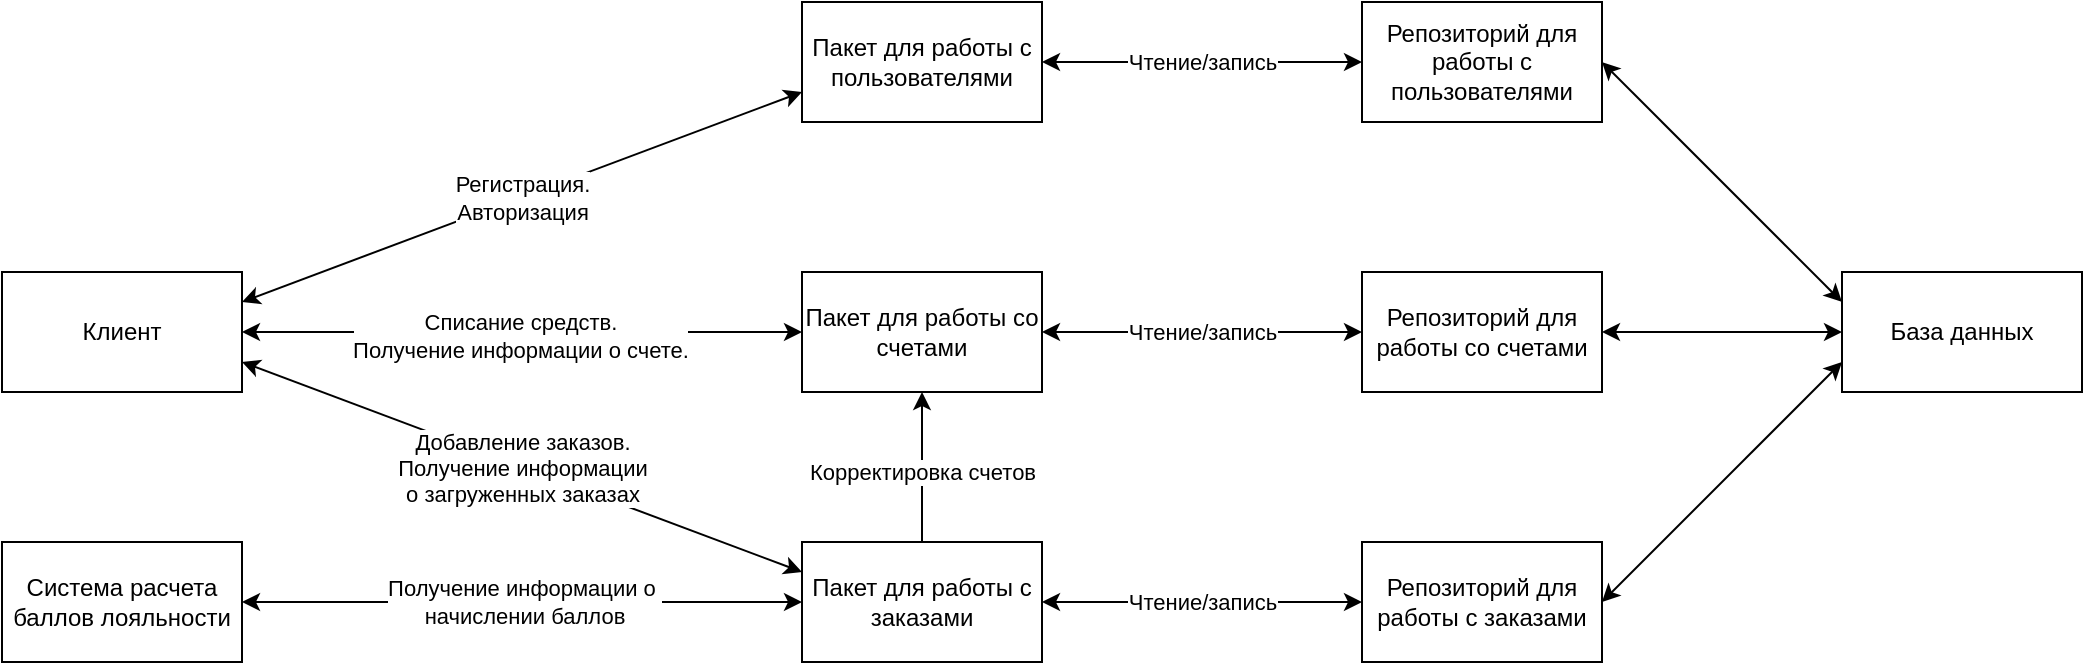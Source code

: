 <mxfile version="24.2.5" type="device" pages="4">
  <diagram name="HLD" id="5kpjo_Z7_K0m9vNXZt_D">
    <mxGraphModel dx="2212" dy="1158" grid="1" gridSize="10" guides="1" tooltips="1" connect="1" arrows="1" fold="1" page="1" pageScale="1" pageWidth="827" pageHeight="1169" math="0" shadow="0">
      <root>
        <mxCell id="0" />
        <mxCell id="1" parent="0" />
        <mxCell id="c5w1hrdfFnoGAQL0NW-V-34" value="Пакет для работы с пользователями" style="rounded=0;whiteSpace=wrap;html=1;" parent="1" vertex="1">
          <mxGeometry x="320" y="180" width="120" height="60" as="geometry" />
        </mxCell>
        <mxCell id="c5w1hrdfFnoGAQL0NW-V-35" value="" style="edgeStyle=orthogonalEdgeStyle;rounded=0;orthogonalLoop=1;jettySize=auto;html=1;" parent="1" source="c5w1hrdfFnoGAQL0NW-V-37" target="c5w1hrdfFnoGAQL0NW-V-38" edge="1">
          <mxGeometry relative="1" as="geometry" />
        </mxCell>
        <mxCell id="c5w1hrdfFnoGAQL0NW-V-36" value="Корректировка счетов" style="edgeLabel;html=1;align=center;verticalAlign=middle;resizable=0;points=[];" parent="c5w1hrdfFnoGAQL0NW-V-35" vertex="1" connectable="0">
          <mxGeometry x="-0.217" y="1" relative="1" as="geometry">
            <mxPoint x="1" y="-6" as="offset" />
          </mxGeometry>
        </mxCell>
        <mxCell id="c5w1hrdfFnoGAQL0NW-V-37" value="Пакет для работы с заказами" style="rounded=0;whiteSpace=wrap;html=1;" parent="1" vertex="1">
          <mxGeometry x="320" y="450" width="120" height="60" as="geometry" />
        </mxCell>
        <mxCell id="c5w1hrdfFnoGAQL0NW-V-38" value="Пакет для работы со счетами" style="rounded=0;whiteSpace=wrap;html=1;" parent="1" vertex="1">
          <mxGeometry x="320" y="315" width="120" height="60" as="geometry" />
        </mxCell>
        <mxCell id="c5w1hrdfFnoGAQL0NW-V-40" value="" style="endArrow=classic;html=1;rounded=0;entryX=0;entryY=0.75;entryDx=0;entryDy=0;startArrow=classic;startFill=1;exitX=1;exitY=0.25;exitDx=0;exitDy=0;" parent="1" source="8FXhF80k5gMGWnekRL3W-5" target="c5w1hrdfFnoGAQL0NW-V-34" edge="1">
          <mxGeometry relative="1" as="geometry">
            <mxPoint x="40" y="338.136" as="sourcePoint" />
            <mxPoint x="680" y="255" as="targetPoint" />
          </mxGeometry>
        </mxCell>
        <mxCell id="c5w1hrdfFnoGAQL0NW-V-41" value="Регистрация.&lt;br&gt;Авторизация" style="edgeLabel;resizable=0;html=1;;align=center;verticalAlign=middle;" parent="c5w1hrdfFnoGAQL0NW-V-40" connectable="0" vertex="1">
          <mxGeometry relative="1" as="geometry" />
        </mxCell>
        <mxCell id="c5w1hrdfFnoGAQL0NW-V-42" value="" style="endArrow=classic;html=1;rounded=0;entryX=0;entryY=0.25;entryDx=0;entryDy=0;startArrow=classic;startFill=1;exitX=1;exitY=0.75;exitDx=0;exitDy=0;" parent="1" source="8FXhF80k5gMGWnekRL3W-5" target="c5w1hrdfFnoGAQL0NW-V-37" edge="1">
          <mxGeometry relative="1" as="geometry">
            <mxPoint x="40" y="351.864" as="sourcePoint" />
            <mxPoint x="570" y="255" as="targetPoint" />
          </mxGeometry>
        </mxCell>
        <mxCell id="c5w1hrdfFnoGAQL0NW-V-43" value="Добавление заказов.&lt;div&gt;Получение информации &lt;br&gt;о загруженных заказах&lt;/div&gt;" style="edgeLabel;resizable=0;html=1;;align=center;verticalAlign=middle;" parent="c5w1hrdfFnoGAQL0NW-V-42" connectable="0" vertex="1">
          <mxGeometry relative="1" as="geometry" />
        </mxCell>
        <mxCell id="c5w1hrdfFnoGAQL0NW-V-44" value="" style="endArrow=classic;html=1;rounded=0;entryX=0;entryY=0.5;entryDx=0;entryDy=0;startArrow=classic;startFill=1;exitX=1;exitY=0.5;exitDx=0;exitDy=0;" parent="1" source="8FXhF80k5gMGWnekRL3W-5" target="c5w1hrdfFnoGAQL0NW-V-38" edge="1">
          <mxGeometry relative="1" as="geometry">
            <mxPoint x="40" y="345" as="sourcePoint" />
            <mxPoint x="510" y="255" as="targetPoint" />
          </mxGeometry>
        </mxCell>
        <mxCell id="c5w1hrdfFnoGAQL0NW-V-45" value="Label" style="edgeLabel;resizable=0;html=1;;align=center;verticalAlign=middle;" parent="c5w1hrdfFnoGAQL0NW-V-44" connectable="0" vertex="1">
          <mxGeometry relative="1" as="geometry" />
        </mxCell>
        <mxCell id="c5w1hrdfFnoGAQL0NW-V-46" value="Списание средств.&lt;div&gt;Получение информации о счете.&lt;/div&gt;" style="edgeLabel;html=1;align=center;verticalAlign=middle;resizable=0;points=[];" parent="c5w1hrdfFnoGAQL0NW-V-44" vertex="1" connectable="0">
          <mxGeometry x="-0.009" y="-2" relative="1" as="geometry">
            <mxPoint as="offset" />
          </mxGeometry>
        </mxCell>
        <mxCell id="c5w1hrdfFnoGAQL0NW-V-47" value="Репозиторий для работы с пользователями" style="rounded=0;whiteSpace=wrap;html=1;" parent="1" vertex="1">
          <mxGeometry x="600" y="180" width="120" height="60" as="geometry" />
        </mxCell>
        <mxCell id="c5w1hrdfFnoGAQL0NW-V-48" value="Репозиторий для работы с заказами" style="rounded=0;whiteSpace=wrap;html=1;" parent="1" vertex="1">
          <mxGeometry x="600" y="450" width="120" height="60" as="geometry" />
        </mxCell>
        <mxCell id="c5w1hrdfFnoGAQL0NW-V-49" value="Репозиторий для работы со счетами" style="rounded=0;whiteSpace=wrap;html=1;" parent="1" vertex="1">
          <mxGeometry x="600" y="315" width="120" height="60" as="geometry" />
        </mxCell>
        <mxCell id="c5w1hrdfFnoGAQL0NW-V-50" value="База данных" style="rounded=0;whiteSpace=wrap;html=1;" parent="1" vertex="1">
          <mxGeometry x="840" y="315" width="120" height="60" as="geometry" />
        </mxCell>
        <mxCell id="c5w1hrdfFnoGAQL0NW-V-51" value="" style="endArrow=classic;html=1;rounded=0;entryX=0;entryY=0.25;entryDx=0;entryDy=0;exitX=1;exitY=0.5;exitDx=0;exitDy=0;startArrow=classic;startFill=1;" parent="1" source="c5w1hrdfFnoGAQL0NW-V-47" target="c5w1hrdfFnoGAQL0NW-V-50" edge="1">
          <mxGeometry width="50" height="50" relative="1" as="geometry">
            <mxPoint x="530" y="285" as="sourcePoint" />
            <mxPoint x="580" y="235" as="targetPoint" />
          </mxGeometry>
        </mxCell>
        <mxCell id="c5w1hrdfFnoGAQL0NW-V-52" value="" style="endArrow=classic;html=1;rounded=0;exitX=1;exitY=0.5;exitDx=0;exitDy=0;entryX=0;entryY=0.75;entryDx=0;entryDy=0;startArrow=classic;startFill=1;" parent="1" source="c5w1hrdfFnoGAQL0NW-V-48" target="c5w1hrdfFnoGAQL0NW-V-50" edge="1">
          <mxGeometry width="50" height="50" relative="1" as="geometry">
            <mxPoint x="530" y="285" as="sourcePoint" />
            <mxPoint x="580" y="235" as="targetPoint" />
          </mxGeometry>
        </mxCell>
        <mxCell id="c5w1hrdfFnoGAQL0NW-V-53" value="" style="endArrow=classic;startArrow=classic;html=1;rounded=0;exitX=1;exitY=0.5;exitDx=0;exitDy=0;entryX=0;entryY=0.5;entryDx=0;entryDy=0;" parent="1" source="c5w1hrdfFnoGAQL0NW-V-49" target="c5w1hrdfFnoGAQL0NW-V-50" edge="1">
          <mxGeometry width="50" height="50" relative="1" as="geometry">
            <mxPoint x="530" y="285" as="sourcePoint" />
            <mxPoint x="580" y="235" as="targetPoint" />
          </mxGeometry>
        </mxCell>
        <mxCell id="c5w1hrdfFnoGAQL0NW-V-54" value="" style="endArrow=classic;startArrow=classic;html=1;rounded=0;exitX=1;exitY=0.5;exitDx=0;exitDy=0;" parent="1" source="c5w1hrdfFnoGAQL0NW-V-34" target="c5w1hrdfFnoGAQL0NW-V-47" edge="1">
          <mxGeometry width="50" height="50" relative="1" as="geometry">
            <mxPoint x="620" y="285" as="sourcePoint" />
            <mxPoint x="670" y="235" as="targetPoint" />
          </mxGeometry>
        </mxCell>
        <mxCell id="c5w1hrdfFnoGAQL0NW-V-55" value="Чтение/запись" style="edgeLabel;html=1;align=center;verticalAlign=middle;resizable=0;points=[];" parent="c5w1hrdfFnoGAQL0NW-V-54" vertex="1" connectable="0">
          <mxGeometry x="-0.353" y="1" relative="1" as="geometry">
            <mxPoint x="28" y="1" as="offset" />
          </mxGeometry>
        </mxCell>
        <mxCell id="c5w1hrdfFnoGAQL0NW-V-56" value="Система расчета баллов лояльности" style="rounded=0;whiteSpace=wrap;html=1;" parent="1" vertex="1">
          <mxGeometry x="-80" y="450" width="120" height="60" as="geometry" />
        </mxCell>
        <mxCell id="c5w1hrdfFnoGAQL0NW-V-57" value="" style="endArrow=classic;startArrow=classic;html=1;rounded=0;entryX=0;entryY=0.5;entryDx=0;entryDy=0;exitX=1;exitY=0.5;exitDx=0;exitDy=0;" parent="1" source="c5w1hrdfFnoGAQL0NW-V-56" target="c5w1hrdfFnoGAQL0NW-V-37" edge="1">
          <mxGeometry width="50" height="50" relative="1" as="geometry">
            <mxPoint x="380" y="615" as="sourcePoint" />
            <mxPoint x="430" y="565" as="targetPoint" />
          </mxGeometry>
        </mxCell>
        <mxCell id="c5w1hrdfFnoGAQL0NW-V-58" value="Получение информации о&amp;nbsp;&lt;div&gt;начислении баллов&lt;/div&gt;" style="edgeLabel;html=1;align=center;verticalAlign=middle;resizable=0;points=[];" parent="c5w1hrdfFnoGAQL0NW-V-57" vertex="1" connectable="0">
          <mxGeometry x="-0.189" y="-2" relative="1" as="geometry">
            <mxPoint x="27" y="-2" as="offset" />
          </mxGeometry>
        </mxCell>
        <mxCell id="c5w1hrdfFnoGAQL0NW-V-59" value="" style="endArrow=classic;startArrow=classic;html=1;rounded=0;exitX=1;exitY=0.5;exitDx=0;exitDy=0;entryX=0;entryY=0.5;entryDx=0;entryDy=0;" parent="1" source="c5w1hrdfFnoGAQL0NW-V-37" target="c5w1hrdfFnoGAQL0NW-V-48" edge="1">
          <mxGeometry width="50" height="50" relative="1" as="geometry">
            <mxPoint x="620" y="285" as="sourcePoint" />
            <mxPoint x="670" y="235" as="targetPoint" />
          </mxGeometry>
        </mxCell>
        <mxCell id="c5w1hrdfFnoGAQL0NW-V-60" value="Чтение/запись" style="edgeLabel;html=1;align=center;verticalAlign=middle;resizable=0;points=[];" parent="c5w1hrdfFnoGAQL0NW-V-59" vertex="1" connectable="0">
          <mxGeometry x="-0.061" y="-2" relative="1" as="geometry">
            <mxPoint x="5" y="-2" as="offset" />
          </mxGeometry>
        </mxCell>
        <mxCell id="c5w1hrdfFnoGAQL0NW-V-61" value="" style="endArrow=classic;startArrow=classic;html=1;rounded=0;exitX=1;exitY=0.5;exitDx=0;exitDy=0;entryX=0;entryY=0.5;entryDx=0;entryDy=0;" parent="1" source="c5w1hrdfFnoGAQL0NW-V-38" target="c5w1hrdfFnoGAQL0NW-V-49" edge="1">
          <mxGeometry width="50" height="50" relative="1" as="geometry">
            <mxPoint x="440" y="415" as="sourcePoint" />
            <mxPoint x="770" y="415" as="targetPoint" />
          </mxGeometry>
        </mxCell>
        <mxCell id="c5w1hrdfFnoGAQL0NW-V-62" value="Чтение/запись" style="edgeLabel;html=1;align=center;verticalAlign=middle;resizable=0;points=[];" parent="c5w1hrdfFnoGAQL0NW-V-61" vertex="1" connectable="0">
          <mxGeometry x="-0.061" y="-2" relative="1" as="geometry">
            <mxPoint x="5" y="-2" as="offset" />
          </mxGeometry>
        </mxCell>
        <mxCell id="8FXhF80k5gMGWnekRL3W-5" value="Клиент" style="rounded=0;whiteSpace=wrap;html=1;" parent="1" vertex="1">
          <mxGeometry x="-80" y="315" width="120" height="60" as="geometry" />
        </mxCell>
      </root>
    </mxGraphModel>
  </diagram>
  <diagram id="sUCraz5n4MMhxf4AU45t" name="DS-1">
    <mxGraphModel dx="1979" dy="1654" grid="1" gridSize="10" guides="1" tooltips="1" connect="1" arrows="1" fold="1" page="1" pageScale="1" pageWidth="827" pageHeight="1169" math="0" shadow="0">
      <root>
        <mxCell id="0" />
        <mxCell id="1" parent="0" />
        <mxCell id="OTe7wDNZ65zerIq9PZbc-1" value="Взаимодействие с системой расчета боллов" style="shape=umlFrame;whiteSpace=wrap;html=1;pointerEvents=0;width=440;height=30;" vertex="1" parent="1">
          <mxGeometry x="10" y="40" width="910" height="1070" as="geometry" />
        </mxCell>
        <mxCell id="OTe7wDNZ65zerIq9PZbc-2" value="Система расчета баллов" style="shape=umlLifeline;perimeter=lifelinePerimeter;whiteSpace=wrap;html=1;container=1;dropTarget=0;collapsible=0;recursiveResize=0;outlineConnect=0;portConstraint=eastwest;newEdgeStyle={&quot;curved&quot;:0,&quot;rounded&quot;:0};" vertex="1" parent="1">
          <mxGeometry x="760" y="90" width="120" height="1000" as="geometry" />
        </mxCell>
        <mxCell id="OTe7wDNZ65zerIq9PZbc-3" value="" style="html=1;points=[[0,0,0,0,5],[0,1,0,0,-5],[1,0,0,0,5],[1,1,0,0,-5]];perimeter=orthogonalPerimeter;outlineConnect=0;targetShapes=umlLifeline;portConstraint=eastwest;newEdgeStyle={&quot;curved&quot;:0,&quot;rounded&quot;:0};" vertex="1" parent="OTe7wDNZ65zerIq9PZbc-2">
          <mxGeometry x="55" y="300" width="10" height="40" as="geometry" />
        </mxCell>
        <mxCell id="OTe7wDNZ65zerIq9PZbc-4" value="Очередь заданий на обработку заказов" style="shape=umlLifeline;perimeter=lifelinePerimeter;whiteSpace=wrap;html=1;container=1;dropTarget=0;collapsible=0;recursiveResize=0;outlineConnect=0;portConstraint=eastwest;newEdgeStyle={&quot;curved&quot;:0,&quot;rounded&quot;:0};" vertex="1" parent="1">
          <mxGeometry x="320" y="90" width="200" height="1000" as="geometry" />
        </mxCell>
        <mxCell id="OTe7wDNZ65zerIq9PZbc-5" value="" style="html=1;points=[[0,0,0,0,5],[0,1,0,0,-5],[1,0,0,0,5],[1,1,0,0,-5]];perimeter=orthogonalPerimeter;outlineConnect=0;targetShapes=umlLifeline;portConstraint=eastwest;newEdgeStyle={&quot;curved&quot;:0,&quot;rounded&quot;:0};" vertex="1" parent="OTe7wDNZ65zerIq9PZbc-4">
          <mxGeometry x="95" y="114" width="10" height="36" as="geometry" />
        </mxCell>
        <mxCell id="OTe7wDNZ65zerIq9PZbc-6" value="" style="html=1;points=[[0,0,0,0,5],[0,1,0,0,-5],[1,0,0,0,5],[1,1,0,0,-5]];perimeter=orthogonalPerimeter;outlineConnect=0;targetShapes=umlLifeline;portConstraint=eastwest;newEdgeStyle={&quot;curved&quot;:0,&quot;rounded&quot;:0};" vertex="1" parent="OTe7wDNZ65zerIq9PZbc-4">
          <mxGeometry x="95" y="240" width="10" height="40" as="geometry" />
        </mxCell>
        <mxCell id="OTe7wDNZ65zerIq9PZbc-7" value="" style="html=1;points=[[0,0,0,0,5],[0,1,0,0,-5],[1,0,0,0,5],[1,1,0,0,-5]];perimeter=orthogonalPerimeter;outlineConnect=0;targetShapes=umlLifeline;portConstraint=eastwest;newEdgeStyle={&quot;curved&quot;:0,&quot;rounded&quot;:0};" vertex="1" parent="OTe7wDNZ65zerIq9PZbc-4">
          <mxGeometry x="95" y="860" width="10" height="40" as="geometry" />
        </mxCell>
        <mxCell id="OTe7wDNZ65zerIq9PZbc-8" value="Система лояльности" style="shape=umlLifeline;perimeter=lifelinePerimeter;whiteSpace=wrap;html=1;container=1;dropTarget=0;collapsible=0;recursiveResize=0;outlineConnect=0;portConstraint=eastwest;newEdgeStyle={&quot;curved&quot;:0,&quot;rounded&quot;:0};" vertex="1" parent="1">
          <mxGeometry x="110" y="90" width="100" height="1000" as="geometry" />
        </mxCell>
        <mxCell id="OTe7wDNZ65zerIq9PZbc-9" value="" style="html=1;points=[[0,0,0,0,5],[0,1,0,0,-5],[1,0,0,0,5],[1,1,0,0,-5]];perimeter=orthogonalPerimeter;outlineConnect=0;targetShapes=umlLifeline;portConstraint=eastwest;newEdgeStyle={&quot;curved&quot;:0,&quot;rounded&quot;:0};" vertex="1" parent="OTe7wDNZ65zerIq9PZbc-8">
          <mxGeometry x="45" y="90" width="10" height="90" as="geometry" />
        </mxCell>
        <mxCell id="OTe7wDNZ65zerIq9PZbc-10" value="Регистрация&lt;div&gt;заказа&lt;/div&gt;" style="html=1;verticalAlign=bottom;endArrow=block;curved=0;rounded=0;entryX=0;entryY=0;entryDx=0;entryDy=5;" edge="1" parent="OTe7wDNZ65zerIq9PZbc-8" target="OTe7wDNZ65zerIq9PZbc-9">
          <mxGeometry relative="1" as="geometry">
            <mxPoint x="-70" y="95" as="sourcePoint" />
          </mxGeometry>
        </mxCell>
        <mxCell id="OTe7wDNZ65zerIq9PZbc-11" value="" style="html=1;verticalAlign=bottom;endArrow=open;dashed=1;endSize=8;curved=0;rounded=0;exitX=0;exitY=1;exitDx=0;exitDy=-5;" edge="1" parent="OTe7wDNZ65zerIq9PZbc-8" source="OTe7wDNZ65zerIq9PZbc-9">
          <mxGeometry relative="1" as="geometry">
            <mxPoint x="-70" y="175" as="targetPoint" />
          </mxGeometry>
        </mxCell>
        <mxCell id="OTe7wDNZ65zerIq9PZbc-12" value="" style="html=1;points=[[0,0,0,0,5],[0,1,0,0,-5],[1,0,0,0,5],[1,1,0,0,-5]];perimeter=orthogonalPerimeter;outlineConnect=0;targetShapes=umlLifeline;portConstraint=eastwest;newEdgeStyle={&quot;curved&quot;:0,&quot;rounded&quot;:0};" vertex="1" parent="OTe7wDNZ65zerIq9PZbc-8">
          <mxGeometry x="45" y="730" width="10" height="40" as="geometry" />
        </mxCell>
        <mxCell id="OTe7wDNZ65zerIq9PZbc-13" value="Обработчик заданий на обработку заказов" style="shape=umlLifeline;perimeter=lifelinePerimeter;whiteSpace=wrap;html=1;container=1;dropTarget=0;collapsible=0;recursiveResize=0;outlineConnect=0;portConstraint=eastwest;newEdgeStyle={&quot;curved&quot;:0,&quot;rounded&quot;:0};" vertex="1" parent="1">
          <mxGeometry x="560" y="90" width="160" height="1000" as="geometry" />
        </mxCell>
        <mxCell id="OTe7wDNZ65zerIq9PZbc-14" value="" style="html=1;points=[[0,0,0,0,5],[0,1,0,0,-5],[1,0,0,0,5],[1,1,0,0,-5]];perimeter=orthogonalPerimeter;outlineConnect=0;targetShapes=umlLifeline;portConstraint=eastwest;newEdgeStyle={&quot;curved&quot;:0,&quot;rounded&quot;:0};" vertex="1" parent="OTe7wDNZ65zerIq9PZbc-13">
          <mxGeometry x="75" y="159" width="10" height="801" as="geometry" />
        </mxCell>
        <mxCell id="OTe7wDNZ65zerIq9PZbc-15" value="Формирование задания&amp;nbsp;&lt;div&gt;на обработку заказа&lt;/div&gt;" style="html=1;verticalAlign=bottom;endArrow=block;curved=0;rounded=0;entryX=0;entryY=0;entryDx=0;entryDy=5;" edge="1" parent="1" source="OTe7wDNZ65zerIq9PZbc-9" target="OTe7wDNZ65zerIq9PZbc-5">
          <mxGeometry relative="1" as="geometry">
            <mxPoint x="345" y="245" as="sourcePoint" />
          </mxGeometry>
        </mxCell>
        <mxCell id="OTe7wDNZ65zerIq9PZbc-16" value="" style="html=1;verticalAlign=bottom;endArrow=open;dashed=1;endSize=8;curved=0;rounded=0;exitX=0;exitY=1;exitDx=0;exitDy=-5;" edge="1" parent="1" source="OTe7wDNZ65zerIq9PZbc-5" target="OTe7wDNZ65zerIq9PZbc-9">
          <mxGeometry relative="1" as="geometry">
            <mxPoint x="345" y="315" as="targetPoint" />
          </mxGeometry>
        </mxCell>
        <mxCell id="OTe7wDNZ65zerIq9PZbc-17" value="Запрос задания" style="html=1;verticalAlign=bottom;endArrow=block;curved=0;rounded=0;entryX=1;entryY=0;entryDx=0;entryDy=5;" edge="1" parent="1" source="OTe7wDNZ65zerIq9PZbc-14" target="OTe7wDNZ65zerIq9PZbc-6">
          <mxGeometry relative="1" as="geometry">
            <mxPoint x="640" y="325" as="sourcePoint" />
          </mxGeometry>
        </mxCell>
        <mxCell id="OTe7wDNZ65zerIq9PZbc-18" value="Задание" style="html=1;verticalAlign=bottom;endArrow=open;dashed=1;endSize=8;curved=0;rounded=0;exitX=1;exitY=1;exitDx=0;exitDy=-5;" edge="1" parent="1" source="OTe7wDNZ65zerIq9PZbc-6" target="OTe7wDNZ65zerIq9PZbc-14">
          <mxGeometry relative="1" as="geometry">
            <mxPoint x="495" y="395" as="targetPoint" />
          </mxGeometry>
        </mxCell>
        <mxCell id="OTe7wDNZ65zerIq9PZbc-19" value="Запрос информации&lt;br&gt;о заказе" style="html=1;verticalAlign=bottom;endArrow=block;curved=0;rounded=0;entryX=0;entryY=0;entryDx=0;entryDy=5;" edge="1" parent="1" source="OTe7wDNZ65zerIq9PZbc-14" target="OTe7wDNZ65zerIq9PZbc-3">
          <mxGeometry relative="1" as="geometry">
            <mxPoint x="745" y="375" as="sourcePoint" />
          </mxGeometry>
        </mxCell>
        <mxCell id="OTe7wDNZ65zerIq9PZbc-20" value="Ответ" style="html=1;verticalAlign=bottom;endArrow=open;dashed=1;endSize=8;curved=0;rounded=0;exitX=0;exitY=1;exitDx=0;exitDy=-5;" edge="1" parent="1" source="OTe7wDNZ65zerIq9PZbc-3" target="OTe7wDNZ65zerIq9PZbc-14">
          <mxGeometry relative="1" as="geometry">
            <mxPoint x="745" y="445" as="targetPoint" />
          </mxGeometry>
        </mxCell>
        <mxCell id="OTe7wDNZ65zerIq9PZbc-21" value="alt" style="shape=umlFrame;whiteSpace=wrap;html=1;pointerEvents=0;width=50;height=30;" vertex="1" parent="1">
          <mxGeometry x="30" y="450" width="650" height="560" as="geometry" />
        </mxCell>
        <mxCell id="OTe7wDNZ65zerIq9PZbc-23" value="" style="html=1;points=[[0,0,0,0,5],[0,1,0,0,-5],[1,0,0,0,5],[1,1,0,0,-5]];perimeter=orthogonalPerimeter;outlineConnect=0;targetShapes=umlLifeline;portConstraint=eastwest;newEdgeStyle={&quot;curved&quot;:0,&quot;rounded&quot;:0};" vertex="1" parent="1">
          <mxGeometry x="415" y="530" width="10" height="40" as="geometry" />
        </mxCell>
        <mxCell id="OTe7wDNZ65zerIq9PZbc-24" value="Формирование задания&lt;br&gt;с таймаутом Retry-After" style="html=1;verticalAlign=bottom;endArrow=block;curved=0;rounded=0;entryX=1;entryY=0;entryDx=0;entryDy=5;" edge="1" parent="1" source="OTe7wDNZ65zerIq9PZbc-14" target="OTe7wDNZ65zerIq9PZbc-23">
          <mxGeometry relative="1" as="geometry">
            <mxPoint x="635" y="565" as="sourcePoint" />
          </mxGeometry>
        </mxCell>
        <mxCell id="OTe7wDNZ65zerIq9PZbc-25" value="" style="html=1;verticalAlign=bottom;endArrow=open;dashed=1;endSize=8;curved=0;rounded=0;exitX=1;exitY=1;exitDx=0;exitDy=-5;" edge="1" parent="1" source="OTe7wDNZ65zerIq9PZbc-23" target="OTe7wDNZ65zerIq9PZbc-14">
          <mxGeometry relative="1" as="geometry">
            <mxPoint x="635" y="595" as="targetPoint" />
          </mxGeometry>
        </mxCell>
        <mxCell id="OTe7wDNZ65zerIq9PZbc-28" value="Обновление статус заказа" style="html=1;verticalAlign=bottom;endArrow=block;curved=0;rounded=0;entryX=1;entryY=0;entryDx=0;entryDy=5;" edge="1" parent="1" target="OTe7wDNZ65zerIq9PZbc-12">
          <mxGeometry relative="1" as="geometry">
            <mxPoint x="635" y="825" as="sourcePoint" />
          </mxGeometry>
        </mxCell>
        <mxCell id="OTe7wDNZ65zerIq9PZbc-29" value="" style="html=1;verticalAlign=bottom;endArrow=open;dashed=1;endSize=8;curved=0;rounded=0;exitX=1;exitY=1;exitDx=0;exitDy=-5;" edge="1" parent="1" source="OTe7wDNZ65zerIq9PZbc-12">
          <mxGeometry relative="1" as="geometry">
            <mxPoint x="635" y="855" as="targetPoint" />
          </mxGeometry>
        </mxCell>
        <mxCell id="OTe7wDNZ65zerIq9PZbc-30" value="loop&amp;nbsp;&lt;span style=&quot;text-wrap: nowrap;&quot;&gt;[Размер очереди заданий &amp;gt; 0]&lt;/span&gt;" style="shape=umlFrame;whiteSpace=wrap;html=1;pointerEvents=0;width=220;height=30;" vertex="1" parent="1">
          <mxGeometry x="20" y="290" width="820" height="730" as="geometry" />
        </mxCell>
        <mxCell id="OTe7wDNZ65zerIq9PZbc-31" value="Формирование задания&lt;br&gt;с таймаутом 0" style="html=1;verticalAlign=bottom;endArrow=block;curved=0;rounded=0;entryX=1;entryY=0;entryDx=0;entryDy=5;" edge="1" parent="1" source="OTe7wDNZ65zerIq9PZbc-14" target="OTe7wDNZ65zerIq9PZbc-7">
          <mxGeometry relative="1" as="geometry">
            <mxPoint x="636" y="955" as="sourcePoint" />
          </mxGeometry>
        </mxCell>
        <mxCell id="OTe7wDNZ65zerIq9PZbc-32" value="" style="html=1;verticalAlign=bottom;endArrow=open;dashed=1;endSize=8;curved=0;rounded=0;exitX=1;exitY=1;exitDx=0;exitDy=-5;" edge="1" parent="1" source="OTe7wDNZ65zerIq9PZbc-7" target="OTe7wDNZ65zerIq9PZbc-14">
          <mxGeometry relative="1" as="geometry">
            <mxPoint x="636" y="985" as="targetPoint" />
          </mxGeometry>
        </mxCell>
        <mxCell id="OTe7wDNZ65zerIq9PZbc-33" value="opt" style="shape=umlFrame;whiteSpace=wrap;html=1;pointerEvents=0;width=50;height=30;" vertex="1" parent="1">
          <mxGeometry x="240" y="870" width="420" height="130" as="geometry" />
        </mxCell>
        <mxCell id="OTe7wDNZ65zerIq9PZbc-38" value="" style="html=1;points=[[0,0,0,0,5],[0,1,0,0,-5],[1,0,0,0,5],[1,1,0,0,-5]];perimeter=orthogonalPerimeter;outlineConnect=0;targetShapes=umlLifeline;portConstraint=eastwest;newEdgeStyle={&quot;curved&quot;:0,&quot;rounded&quot;:0};" vertex="1" parent="1">
          <mxGeometry x="415" y="624" width="10" height="40" as="geometry" />
        </mxCell>
        <mxCell id="OTe7wDNZ65zerIq9PZbc-39" value="Формирование задания&lt;br&gt;с таймаутом 0" style="html=1;verticalAlign=bottom;endArrow=block;curved=0;rounded=0;entryX=1;entryY=0;entryDx=0;entryDy=5;" edge="1" parent="1" target="OTe7wDNZ65zerIq9PZbc-38" source="OTe7wDNZ65zerIq9PZbc-14">
          <mxGeometry relative="1" as="geometry">
            <mxPoint x="635" y="685" as="sourcePoint" />
          </mxGeometry>
        </mxCell>
        <mxCell id="OTe7wDNZ65zerIq9PZbc-40" value="" style="html=1;verticalAlign=bottom;endArrow=open;dashed=1;endSize=8;curved=0;rounded=0;exitX=1;exitY=1;exitDx=0;exitDy=-5;" edge="1" parent="1" source="OTe7wDNZ65zerIq9PZbc-38" target="OTe7wDNZ65zerIq9PZbc-14">
          <mxGeometry relative="1" as="geometry">
            <mxPoint x="635" y="715" as="targetPoint" />
          </mxGeometry>
        </mxCell>
        <mxCell id="UNziczXcrVMlf6QOALsu-1" value="[Код ответа = 429]" style="text;html=1;align=center;verticalAlign=middle;resizable=0;points=[];autosize=1;strokeColor=none;fillColor=none;" vertex="1" parent="1">
          <mxGeometry x="30" y="480" width="130" height="30" as="geometry" />
        </mxCell>
        <mxCell id="UNziczXcrVMlf6QOALsu-2" value="[Код ответа = 500]" style="text;html=1;align=center;verticalAlign=middle;resizable=0;points=[];autosize=1;strokeColor=none;fillColor=none;" vertex="1" parent="1">
          <mxGeometry x="30" y="594" width="130" height="30" as="geometry" />
        </mxCell>
        <mxCell id="UNziczXcrVMlf6QOALsu-3" value="" style="line;strokeWidth=1;fillColor=none;align=left;verticalAlign=middle;spacingTop=-1;spacingLeft=3;spacingRight=3;rotatable=0;labelPosition=right;points=[];portConstraint=eastwest;strokeColor=inherit;dashed=1;dashPattern=8 8;" vertex="1" parent="1">
          <mxGeometry x="30" y="586" width="650" height="8" as="geometry" />
        </mxCell>
        <mxCell id="UNziczXcrVMlf6QOALsu-5" value="" style="line;strokeWidth=1;fillColor=none;align=left;verticalAlign=middle;spacingTop=-1;spacingLeft=3;spacingRight=3;rotatable=0;labelPosition=right;points=[];portConstraint=eastwest;strokeColor=inherit;dashed=1;dashPattern=8 8;" vertex="1" parent="1">
          <mxGeometry x="30" y="680" width="650" height="8" as="geometry" />
        </mxCell>
        <mxCell id="UNziczXcrVMlf6QOALsu-7" value="[Код ответа = 200]" style="text;html=1;align=center;verticalAlign=middle;resizable=0;points=[];autosize=1;strokeColor=none;fillColor=none;" vertex="1" parent="1">
          <mxGeometry x="30" y="688" width="130" height="30" as="geometry" />
        </mxCell>
        <mxCell id="I27o6z-TuXasoXa_t7Es-1" value="&lt;span style=&quot;forced-color-adjust: none; color: rgb(0, 0, 0); font-family: Helvetica; font-size: 12px; font-style: normal; font-variant-ligatures: normal; font-variant-caps: normal; font-weight: 400; letter-spacing: normal; orphans: 2; text-align: center; text-indent: 0px; text-transform: none; widows: 2; word-spacing: 0px; -webkit-text-stroke-width: 0px; white-space: nowrap; background-color: rgb(251, 251, 251); text-decoration-thickness: initial; text-decoration-style: initial; text-decoration-color: initial;&quot;&gt;[status = REGISTERED ИЛИ&amp;nbsp;&lt;/span&gt;&lt;span style=&quot;background-color: initial; text-align: center; text-wrap: nowrap;&quot;&gt;status = PROCESSING]&lt;/span&gt;" style="text;whiteSpace=wrap;html=1;" vertex="1" parent="1">
          <mxGeometry x="290" y="870" width="170" height="30" as="geometry" />
        </mxCell>
      </root>
    </mxGraphModel>
  </diagram>
  <diagram id="q-ZzqqZ3PhqTxa_HqW6L" name="DS-2">
    <mxGraphModel dx="989" dy="827" grid="1" gridSize="10" guides="1" tooltips="1" connect="1" arrows="1" fold="1" page="1" pageScale="1" pageWidth="827" pageHeight="1169" math="0" shadow="0">
      <root>
        <mxCell id="0" />
        <mxCell id="1" parent="0" />
        <mxCell id="V-aXMmZNgOP9HY6LJSwv-1" value="Начисление баллов" style="shape=umlFrame;whiteSpace=wrap;html=1;pointerEvents=0;width=240;height=30;" vertex="1" parent="1">
          <mxGeometry x="40" y="40" width="760" height="440" as="geometry" />
        </mxCell>
        <mxCell id="_mGNGWjQGeL1klY1tjHY-1" value="Подсистема обработки заказов" style="shape=umlLifeline;perimeter=lifelinePerimeter;whiteSpace=wrap;html=1;container=1;dropTarget=0;collapsible=0;recursiveResize=0;outlineConnect=0;portConstraint=eastwest;newEdgeStyle={&quot;curved&quot;:0,&quot;rounded&quot;:0};" vertex="1" parent="1">
          <mxGeometry x="360" y="120" width="160" height="320" as="geometry" />
        </mxCell>
        <mxCell id="C5yiQjhD_3rcaS22qeZ9-5" value="" style="html=1;points=[[0,0,0,0,5],[0,1,0,0,-5],[1,0,0,0,5],[1,1,0,0,-5]];perimeter=orthogonalPerimeter;outlineConnect=0;targetShapes=umlLifeline;portConstraint=eastwest;newEdgeStyle={&quot;curved&quot;:0,&quot;rounded&quot;:0};" vertex="1" parent="_mGNGWjQGeL1klY1tjHY-1">
          <mxGeometry x="75" y="100" width="10" height="160" as="geometry" />
        </mxCell>
        <mxCell id="_mGNGWjQGeL1klY1tjHY-2" value="Подсистема обработки счетов" style="shape=umlLifeline;perimeter=lifelinePerimeter;whiteSpace=wrap;html=1;container=1;dropTarget=0;collapsible=0;recursiveResize=0;outlineConnect=0;portConstraint=eastwest;newEdgeStyle={&quot;curved&quot;:0,&quot;rounded&quot;:0};" vertex="1" parent="1">
          <mxGeometry x="610" y="120" width="140" height="320" as="geometry" />
        </mxCell>
        <mxCell id="mlYqZ_aJ4AkjZxOz1f5j-1" value="" style="html=1;points=[[0,0,0,0,5],[0,1,0,0,-5],[1,0,0,0,5],[1,1,0,0,-5]];perimeter=orthogonalPerimeter;outlineConnect=0;targetShapes=umlLifeline;portConstraint=eastwest;newEdgeStyle={&quot;curved&quot;:0,&quot;rounded&quot;:0};" vertex="1" parent="_mGNGWjQGeL1klY1tjHY-2">
          <mxGeometry x="65" y="170" width="10" height="40" as="geometry" />
        </mxCell>
        <mxCell id="_mGNGWjQGeL1klY1tjHY-6" value="opt" style="shape=umlFrame;whiteSpace=wrap;html=1;pointerEvents=0;width=50;height=30;" vertex="1" parent="1">
          <mxGeometry x="380" y="240" width="320" height="110" as="geometry" />
        </mxCell>
        <mxCell id="mlYqZ_aJ4AkjZxOz1f5j-2" value="Изменение счета" style="html=1;verticalAlign=bottom;endArrow=block;curved=0;rounded=0;entryX=0;entryY=0;entryDx=0;entryDy=5;" edge="1" target="mlYqZ_aJ4AkjZxOz1f5j-1" parent="1" source="C5yiQjhD_3rcaS22qeZ9-5">
          <mxGeometry relative="1" as="geometry">
            <mxPoint x="460" y="650" as="sourcePoint" />
          </mxGeometry>
        </mxCell>
        <mxCell id="mlYqZ_aJ4AkjZxOz1f5j-3" value="" style="html=1;verticalAlign=bottom;endArrow=open;dashed=1;endSize=8;curved=0;rounded=0;exitX=0;exitY=1;exitDx=0;exitDy=-5;" edge="1" source="mlYqZ_aJ4AkjZxOz1f5j-1" parent="1" target="C5yiQjhD_3rcaS22qeZ9-5">
          <mxGeometry relative="1" as="geometry">
            <mxPoint x="460" y="650" as="targetPoint" />
          </mxGeometry>
        </mxCell>
        <mxCell id="zexZPSGSLOoSl-hEPy92-1" value="Обработчик заданий на обработку заказов" style="shape=umlLifeline;perimeter=lifelinePerimeter;whiteSpace=wrap;html=1;container=1;dropTarget=0;collapsible=0;recursiveResize=0;outlineConnect=0;portConstraint=eastwest;newEdgeStyle={&quot;curved&quot;:0,&quot;rounded&quot;:0};" vertex="1" parent="1">
          <mxGeometry x="80" y="120" width="200" height="320" as="geometry" />
        </mxCell>
        <mxCell id="C5yiQjhD_3rcaS22qeZ9-4" value="" style="html=1;points=[[0,0,0,0,5],[0,1,0,0,-5],[1,0,0,0,5],[1,1,0,0,-5]];perimeter=orthogonalPerimeter;outlineConnect=0;targetShapes=umlLifeline;portConstraint=eastwest;newEdgeStyle={&quot;curved&quot;:0,&quot;rounded&quot;:0};" vertex="1" parent="zexZPSGSLOoSl-hEPy92-1">
          <mxGeometry x="95" y="80" width="10" height="200" as="geometry" />
        </mxCell>
        <mxCell id="C5yiQjhD_3rcaS22qeZ9-6" value="Обновление статуса заказа" style="html=1;verticalAlign=bottom;endArrow=block;curved=0;rounded=0;entryX=0;entryY=0;entryDx=0;entryDy=5;" edge="1" target="C5yiQjhD_3rcaS22qeZ9-5" parent="1" source="C5yiQjhD_3rcaS22qeZ9-4">
          <mxGeometry relative="1" as="geometry">
            <mxPoint x="365" y="225" as="sourcePoint" />
          </mxGeometry>
        </mxCell>
        <mxCell id="C5yiQjhD_3rcaS22qeZ9-7" value="return" style="html=1;verticalAlign=bottom;endArrow=open;dashed=1;endSize=8;curved=0;rounded=0;exitX=0;exitY=1;exitDx=0;exitDy=-5;" edge="1" source="C5yiQjhD_3rcaS22qeZ9-5" parent="1" target="C5yiQjhD_3rcaS22qeZ9-4">
          <mxGeometry relative="1" as="geometry">
            <mxPoint x="365" y="295" as="targetPoint" />
          </mxGeometry>
        </mxCell>
        <mxCell id="4COhMvfY_RLwqRaQXm30-2" value="[статус = PROCESSED И&amp;nbsp;&lt;span style=&quot;background-color: initial;&quot;&gt;accrual &amp;gt; 0]&lt;/span&gt;" style="text;html=1;align=center;verticalAlign=middle;resizable=0;points=[];autosize=1;strokeColor=none;fillColor=none;" vertex="1" parent="1">
          <mxGeometry x="440" y="240" width="230" height="30" as="geometry" />
        </mxCell>
      </root>
    </mxGraphModel>
  </diagram>
  <diagram id="E4dqerIeksGfFa_TEMZW" name="DS-3">
    <mxGraphModel dx="1981" dy="965" grid="1" gridSize="10" guides="1" tooltips="1" connect="1" arrows="1" fold="1" page="1" pageScale="1" pageWidth="827" pageHeight="1169" math="0" shadow="0">
      <root>
        <mxCell id="0" />
        <mxCell id="1" parent="0" />
        <mxCell id="ibqA3F8_FN1V-klhySgk-1" value="Списание средств" style="shape=umlFrame;whiteSpace=wrap;html=1;pointerEvents=0;width=160;height=30;" vertex="1" parent="1">
          <mxGeometry x="-110" y="40" width="1010" height="800" as="geometry" />
        </mxCell>
        <mxCell id="ibqA3F8_FN1V-klhySgk-3" value="" style="shape=umlLifeline;perimeter=lifelinePerimeter;whiteSpace=wrap;html=1;container=1;dropTarget=0;collapsible=0;recursiveResize=0;outlineConnect=0;portConstraint=eastwest;newEdgeStyle={&quot;curved&quot;:0,&quot;rounded&quot;:0};participant=umlActor;size=30;" vertex="1" parent="1">
          <mxGeometry x="125" y="120" width="20" height="710" as="geometry" />
        </mxCell>
        <mxCell id="DSP8f2G8kouYnszxCigH-1" value="Подсистема безопасности" style="shape=umlLifeline;perimeter=lifelinePerimeter;whiteSpace=wrap;html=1;container=1;dropTarget=0;collapsible=0;recursiveResize=0;outlineConnect=0;portConstraint=eastwest;newEdgeStyle={&quot;curved&quot;:0,&quot;rounded&quot;:0};" vertex="1" parent="1">
          <mxGeometry x="430" y="120" width="100" height="170" as="geometry" />
        </mxCell>
        <mxCell id="DSP8f2G8kouYnszxCigH-7" value="" style="html=1;points=[[0,0,0,0,5],[0,1,0,0,-5],[1,0,0,0,5],[1,1,0,0,-5]];perimeter=orthogonalPerimeter;outlineConnect=0;targetShapes=umlLifeline;portConstraint=eastwest;newEdgeStyle={&quot;curved&quot;:0,&quot;rounded&quot;:0};" vertex="1" parent="DSP8f2G8kouYnszxCigH-1">
          <mxGeometry x="45" y="100" width="10" height="50" as="geometry" />
        </mxCell>
        <mxCell id="DSP8f2G8kouYnszxCigH-2" value="Обработчик запросов" style="shape=umlLifeline;perimeter=lifelinePerimeter;whiteSpace=wrap;html=1;container=1;dropTarget=0;collapsible=0;recursiveResize=0;outlineConnect=0;portConstraint=eastwest;newEdgeStyle={&quot;curved&quot;:0,&quot;rounded&quot;:0};" vertex="1" parent="1">
          <mxGeometry x="230" y="120" width="100" height="710" as="geometry" />
        </mxCell>
        <mxCell id="DSP8f2G8kouYnszxCigH-4" value="" style="html=1;points=[[0,0,0,0,5],[0,1,0,0,-5],[1,0,0,0,5],[1,1,0,0,-5]];perimeter=orthogonalPerimeter;outlineConnect=0;targetShapes=umlLifeline;portConstraint=eastwest;newEdgeStyle={&quot;curved&quot;:0,&quot;rounded&quot;:0};" vertex="1" parent="DSP8f2G8kouYnszxCigH-2">
          <mxGeometry x="44" y="90" width="10" height="600" as="geometry" />
        </mxCell>
        <mxCell id="DSP8f2G8kouYnszxCigH-5" value="Запрос на&amp;nbsp;&lt;div&gt;списание средств&lt;/div&gt;" style="html=1;verticalAlign=bottom;endArrow=block;curved=0;rounded=0;entryX=0;entryY=0;entryDx=0;entryDy=5;" edge="1" target="DSP8f2G8kouYnszxCigH-4" parent="1" source="DSP8f2G8kouYnszxCigH-3">
          <mxGeometry relative="1" as="geometry">
            <mxPoint x="204" y="215" as="sourcePoint" />
          </mxGeometry>
        </mxCell>
        <mxCell id="DSP8f2G8kouYnszxCigH-8" value="Авторизация и аутентификация&lt;div&gt;пользователя&lt;/div&gt;" style="html=1;verticalAlign=bottom;endArrow=block;curved=0;rounded=0;entryX=0;entryY=0;entryDx=0;entryDy=5;" edge="1" target="DSP8f2G8kouYnszxCigH-7" parent="1" source="DSP8f2G8kouYnszxCigH-4">
          <mxGeometry relative="1" as="geometry">
            <mxPoint x="405" y="225" as="sourcePoint" />
          </mxGeometry>
        </mxCell>
        <mxCell id="DSP8f2G8kouYnszxCigH-9" value="" style="html=1;verticalAlign=bottom;endArrow=open;dashed=1;endSize=8;curved=0;rounded=0;exitX=0;exitY=1;exitDx=0;exitDy=-5;" edge="1" source="DSP8f2G8kouYnszxCigH-7" parent="1" target="DSP8f2G8kouYnszxCigH-4">
          <mxGeometry relative="1" as="geometry">
            <mxPoint x="405" y="295" as="targetPoint" />
          </mxGeometry>
        </mxCell>
        <mxCell id="Z_uNe6PQ0-o4H4rScIvJ-1" value="Результат" style="edgeLabel;html=1;align=center;verticalAlign=middle;resizable=0;points=[];" vertex="1" connectable="0" parent="DSP8f2G8kouYnszxCigH-9">
          <mxGeometry x="0.133" y="2" relative="1" as="geometry">
            <mxPoint x="3" as="offset" />
          </mxGeometry>
        </mxCell>
        <mxCell id="DSP8f2G8kouYnszxCigH-10" value="Подсистема управления счетами" style="shape=umlLifeline;perimeter=lifelinePerimeter;whiteSpace=wrap;html=1;container=1;dropTarget=0;collapsible=0;recursiveResize=0;outlineConnect=0;portConstraint=eastwest;newEdgeStyle={&quot;curved&quot;:0,&quot;rounded&quot;:0};" vertex="1" parent="1">
          <mxGeometry x="600" y="120" width="100" height="360" as="geometry" />
        </mxCell>
        <mxCell id="DSP8f2G8kouYnszxCigH-12" value="Списание средств" style="html=1;verticalAlign=bottom;endArrow=block;curved=0;rounded=0;entryX=0;entryY=0;entryDx=0;entryDy=5;" edge="1" target="DSP8f2G8kouYnszxCigH-11" parent="1" source="DSP8f2G8kouYnszxCigH-4">
          <mxGeometry relative="1" as="geometry">
            <mxPoint x="655" y="335" as="sourcePoint" />
          </mxGeometry>
        </mxCell>
        <mxCell id="DSP8f2G8kouYnszxCigH-13" value="" style="html=1;verticalAlign=bottom;endArrow=open;dashed=1;endSize=8;curved=0;rounded=0;exitX=0;exitY=1;exitDx=0;exitDy=-5;" edge="1" source="DSP8f2G8kouYnszxCigH-11" parent="1" target="DSP8f2G8kouYnszxCigH-4">
          <mxGeometry relative="1" as="geometry">
            <mxPoint x="655" y="405" as="targetPoint" />
          </mxGeometry>
        </mxCell>
        <mxCell id="Z_uNe6PQ0-o4H4rScIvJ-8" value="Результат операции списания" style="edgeLabel;html=1;align=center;verticalAlign=middle;resizable=0;points=[];" vertex="1" connectable="0" parent="DSP8f2G8kouYnszxCigH-13">
          <mxGeometry x="0.03" y="-1" relative="1" as="geometry">
            <mxPoint as="offset" />
          </mxGeometry>
        </mxCell>
        <mxCell id="DSP8f2G8kouYnszxCigH-11" value="" style="html=1;points=[[0,0,0,0,5],[0,1,0,0,-5],[1,0,0,0,5],[1,1,0,0,-5]];perimeter=orthogonalPerimeter;outlineConnect=0;targetShapes=umlLifeline;portConstraint=eastwest;newEdgeStyle={&quot;curved&quot;:0,&quot;rounded&quot;:0};" vertex="1" parent="1">
          <mxGeometry x="645" y="390" width="10" height="70" as="geometry" />
        </mxCell>
        <mxCell id="Z_uNe6PQ0-o4H4rScIvJ-3" value="" style="shape=umlDestroy;whiteSpace=wrap;html=1;strokeWidth=3;targetShapes=umlLifeline;" vertex="1" parent="1">
          <mxGeometry x="465" y="280" width="30" height="30" as="geometry" />
        </mxCell>
        <mxCell id="DSP8f2G8kouYnszxCigH-3" value="" style="html=1;points=[[0,0,0,0,5],[0,1,0,0,-5],[1,0,0,0,5],[1,1,0,0,-5]];perimeter=orthogonalPerimeter;outlineConnect=0;targetShapes=umlLifeline;portConstraint=eastwest;newEdgeStyle={&quot;curved&quot;:0,&quot;rounded&quot;:0};" vertex="1" parent="1">
          <mxGeometry x="130" y="190" width="10" height="620" as="geometry" />
        </mxCell>
        <mxCell id="Z_uNe6PQ0-o4H4rScIvJ-2" value="alt" style="shape=umlFrame;whiteSpace=wrap;html=1;pointerEvents=0;" vertex="1" parent="1">
          <mxGeometry x="-100" y="320" width="980" height="500" as="geometry" />
        </mxCell>
        <mxCell id="Z_uNe6PQ0-o4H4rScIvJ-4" value="[Авторизация пройдена успешно]" style="text;html=1;align=center;verticalAlign=middle;resizable=0;points=[];autosize=1;strokeColor=none;fillColor=none;" vertex="1" parent="1">
          <mxGeometry x="-100" y="350" width="210" height="30" as="geometry" />
        </mxCell>
        <mxCell id="Z_uNe6PQ0-o4H4rScIvJ-6" value="" style="shape=umlDestroy;whiteSpace=wrap;html=1;strokeWidth=3;targetShapes=umlLifeline;" vertex="1" parent="1">
          <mxGeometry x="635" y="470" width="30" height="30" as="geometry" />
        </mxCell>
        <mxCell id="Z_uNe6PQ0-o4H4rScIvJ-7" value="alt" style="shape=umlFrame;whiteSpace=wrap;html=1;pointerEvents=0;" vertex="1" parent="1">
          <mxGeometry x="-90" y="480" width="400" height="240" as="geometry" />
        </mxCell>
        <mxCell id="Z_uNe6PQ0-o4H4rScIvJ-9" value="[Оспешное списание]" style="text;html=1;align=center;verticalAlign=middle;resizable=0;points=[];autosize=1;strokeColor=none;fillColor=none;" vertex="1" parent="1">
          <mxGeometry x="-80" y="510" width="140" height="30" as="geometry" />
        </mxCell>
        <mxCell id="Z_uNe6PQ0-o4H4rScIvJ-10" value="JSON" style="endArrow=open;endSize=12;dashed=1;html=1;rounded=0;" edge="1" parent="1">
          <mxGeometry width="160" relative="1" as="geometry">
            <mxPoint x="274" y="559.71" as="sourcePoint" />
            <mxPoint x="140" y="559.71" as="targetPoint" />
          </mxGeometry>
        </mxCell>
        <mxCell id="Z_uNe6PQ0-o4H4rScIvJ-11" value="" style="line;strokeWidth=1;fillColor=none;align=left;verticalAlign=middle;spacingTop=-1;spacingLeft=3;spacingRight=3;rotatable=0;labelPosition=right;points=[];portConstraint=eastwest;strokeColor=inherit;dashed=1;dashPattern=8 8;" vertex="1" parent="1">
          <mxGeometry x="-90" y="577" width="400" height="8" as="geometry" />
        </mxCell>
        <mxCell id="Z_uNe6PQ0-o4H4rScIvJ-12" value="[На счету недостаточно средств]" style="text;html=1;align=center;verticalAlign=middle;resizable=0;points=[];autosize=1;strokeColor=none;fillColor=none;" vertex="1" parent="1">
          <mxGeometry x="-90" y="585" width="210" height="30" as="geometry" />
        </mxCell>
        <mxCell id="Z_uNe6PQ0-o4H4rScIvJ-13" value="402" style="endArrow=open;endSize=12;dashed=1;html=1;rounded=0;" edge="1" parent="1" source="DSP8f2G8kouYnszxCigH-4" target="DSP8f2G8kouYnszxCigH-3">
          <mxGeometry width="160" relative="1" as="geometry">
            <mxPoint x="274" y="640" as="sourcePoint" />
            <mxPoint x="140" y="640" as="targetPoint" />
            <Array as="points">
              <mxPoint x="200" y="630" />
            </Array>
          </mxGeometry>
        </mxCell>
        <mxCell id="Z_uNe6PQ0-o4H4rScIvJ-14" value="" style="line;strokeWidth=1;fillColor=none;align=left;verticalAlign=middle;spacingTop=-1;spacingLeft=3;spacingRight=3;rotatable=0;labelPosition=right;points=[];portConstraint=eastwest;strokeColor=inherit;dashed=1;dashPattern=8 8;" vertex="1" parent="1">
          <mxGeometry x="-90" y="650" width="400" height="8" as="geometry" />
        </mxCell>
        <mxCell id="Z_uNe6PQ0-o4H4rScIvJ-15" value="[Неверный номер заказа]" style="text;html=1;align=center;verticalAlign=middle;resizable=0;points=[];autosize=1;strokeColor=none;fillColor=none;" vertex="1" parent="1">
          <mxGeometry x="-80" y="658" width="170" height="30" as="geometry" />
        </mxCell>
        <mxCell id="Z_uNe6PQ0-o4H4rScIvJ-16" value="422" style="endArrow=open;endSize=12;dashed=1;html=1;rounded=0;" edge="1" parent="1" source="DSP8f2G8kouYnszxCigH-4" target="DSP8f2G8kouYnszxCigH-3">
          <mxGeometry width="160" relative="1" as="geometry">
            <mxPoint x="274" y="700" as="sourcePoint" />
            <mxPoint x="140" y="700" as="targetPoint" />
            <Array as="points">
              <mxPoint x="200" y="700" />
            </Array>
          </mxGeometry>
        </mxCell>
        <mxCell id="Z_uNe6PQ0-o4H4rScIvJ-17" value="" style="line;strokeWidth=1;fillColor=none;align=left;verticalAlign=middle;spacingTop=-1;spacingLeft=3;spacingRight=3;rotatable=0;labelPosition=right;points=[];portConstraint=eastwest;strokeColor=inherit;dashed=1;dashPattern=8 8;" vertex="1" parent="1">
          <mxGeometry x="-100" y="730" width="980" height="8" as="geometry" />
        </mxCell>
        <mxCell id="Z_uNe6PQ0-o4H4rScIvJ-18" value="[Авторизация не пройдена]" style="text;html=1;align=center;verticalAlign=middle;resizable=0;points=[];autosize=1;strokeColor=none;fillColor=none;" vertex="1" parent="1">
          <mxGeometry x="-100" y="738" width="180" height="30" as="geometry" />
        </mxCell>
        <mxCell id="Z_uNe6PQ0-o4H4rScIvJ-19" value="401" style="endArrow=open;endSize=12;dashed=1;html=1;rounded=0;" edge="1" parent="1" source="DSP8f2G8kouYnszxCigH-4" target="DSP8f2G8kouYnszxCigH-3">
          <mxGeometry width="160" relative="1" as="geometry">
            <mxPoint x="274" y="780" as="sourcePoint" />
            <mxPoint x="140" y="780" as="targetPoint" />
            <Array as="points">
              <mxPoint x="200" y="780" />
            </Array>
          </mxGeometry>
        </mxCell>
        <mxCell id="Z_uNe6PQ0-o4H4rScIvJ-20" value="Подсистема управления заказами" style="shape=umlLifeline;perimeter=lifelinePerimeter;whiteSpace=wrap;html=1;container=1;dropTarget=0;collapsible=0;recursiveResize=0;outlineConnect=0;portConstraint=eastwest;newEdgeStyle={&quot;curved&quot;:0,&quot;rounded&quot;:0};" vertex="1" parent="1">
          <mxGeometry x="760" y="120" width="100" height="350" as="geometry" />
        </mxCell>
        <mxCell id="Z_uNe6PQ0-o4H4rScIvJ-21" value="" style="html=1;points=[[0,0,0,0,5],[0,1,0,0,-5],[1,0,0,0,5],[1,1,0,0,-5]];perimeter=orthogonalPerimeter;outlineConnect=0;targetShapes=umlLifeline;portConstraint=eastwest;newEdgeStyle={&quot;curved&quot;:0,&quot;rounded&quot;:0};" vertex="1" parent="Z_uNe6PQ0-o4H4rScIvJ-20">
          <mxGeometry x="45" y="280" width="10" height="40" as="geometry" />
        </mxCell>
        <mxCell id="Z_uNe6PQ0-o4H4rScIvJ-22" value="Проверка заказа" style="html=1;verticalAlign=bottom;endArrow=block;curved=0;rounded=0;entryX=0;entryY=0;entryDx=0;entryDy=5;" edge="1" target="Z_uNe6PQ0-o4H4rScIvJ-21" parent="1" source="DSP8f2G8kouYnszxCigH-11">
          <mxGeometry relative="1" as="geometry">
            <mxPoint x="734" y="395" as="sourcePoint" />
          </mxGeometry>
        </mxCell>
        <mxCell id="Z_uNe6PQ0-o4H4rScIvJ-23" value="Результат проверка" style="html=1;verticalAlign=bottom;endArrow=open;dashed=1;endSize=8;curved=0;rounded=0;exitX=0;exitY=1;exitDx=0;exitDy=-5;" edge="1" source="Z_uNe6PQ0-o4H4rScIvJ-21" parent="1" target="DSP8f2G8kouYnszxCigH-11">
          <mxGeometry relative="1" as="geometry">
            <mxPoint x="734" y="465" as="targetPoint" />
          </mxGeometry>
        </mxCell>
        <mxCell id="Z_uNe6PQ0-o4H4rScIvJ-25" value="" style="shape=umlDestroy;whiteSpace=wrap;html=1;strokeWidth=3;targetShapes=umlLifeline;" vertex="1" parent="1">
          <mxGeometry x="795" y="460" width="30" height="30" as="geometry" />
        </mxCell>
      </root>
    </mxGraphModel>
  </diagram>
</mxfile>
